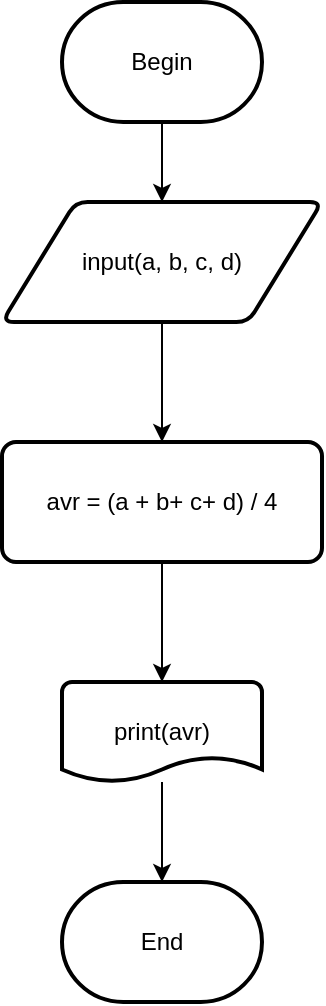 <mxfile version="21.6.5" type="google">
  <diagram name="Страница 1" id="hah2qNzJ0RenmCYeTX4J">
    <mxGraphModel grid="1" page="1" gridSize="10" guides="1" tooltips="1" connect="1" arrows="1" fold="1" pageScale="1" pageWidth="827" pageHeight="1169" math="0" shadow="0">
      <root>
        <mxCell id="0" />
        <mxCell id="1" parent="0" />
        <mxCell id="JowmF_IBUODKSKVMq0S7-14" style="edgeStyle=orthogonalEdgeStyle;rounded=0;orthogonalLoop=1;jettySize=auto;html=1;entryX=0.5;entryY=0;entryDx=0;entryDy=0;" edge="1" parent="1" source="JowmF_IBUODKSKVMq0S7-2" target="JowmF_IBUODKSKVMq0S7-5">
          <mxGeometry relative="1" as="geometry" />
        </mxCell>
        <mxCell id="JowmF_IBUODKSKVMq0S7-2" value="Begin" style="strokeWidth=2;html=1;shape=mxgraph.flowchart.terminator;whiteSpace=wrap;" vertex="1" parent="1">
          <mxGeometry x="350" y="20" width="100" height="60" as="geometry" />
        </mxCell>
        <mxCell id="JowmF_IBUODKSKVMq0S7-15" style="edgeStyle=orthogonalEdgeStyle;rounded=0;orthogonalLoop=1;jettySize=auto;html=1;entryX=0.5;entryY=0;entryDx=0;entryDy=0;" edge="1" parent="1" source="JowmF_IBUODKSKVMq0S7-5" target="JowmF_IBUODKSKVMq0S7-7">
          <mxGeometry relative="1" as="geometry" />
        </mxCell>
        <mxCell id="JowmF_IBUODKSKVMq0S7-5" value="input(a, b, c, d)" style="shape=parallelogram;html=1;strokeWidth=2;perimeter=parallelogramPerimeter;whiteSpace=wrap;rounded=1;arcSize=12;size=0.23;" vertex="1" parent="1">
          <mxGeometry x="320" y="120" width="160" height="60" as="geometry" />
        </mxCell>
        <mxCell id="JowmF_IBUODKSKVMq0S7-16" style="edgeStyle=orthogonalEdgeStyle;rounded=0;orthogonalLoop=1;jettySize=auto;html=1;entryX=0.5;entryY=0;entryDx=0;entryDy=0;entryPerimeter=0;" edge="1" parent="1" source="JowmF_IBUODKSKVMq0S7-7" target="JowmF_IBUODKSKVMq0S7-9">
          <mxGeometry relative="1" as="geometry" />
        </mxCell>
        <mxCell id="JowmF_IBUODKSKVMq0S7-7" value="avr = (a + b+ c+ d) / 4" style="rounded=1;whiteSpace=wrap;html=1;absoluteArcSize=1;arcSize=14;strokeWidth=2;" vertex="1" parent="1">
          <mxGeometry x="320" y="240" width="160" height="60" as="geometry" />
        </mxCell>
        <mxCell id="JowmF_IBUODKSKVMq0S7-13" style="edgeStyle=orthogonalEdgeStyle;rounded=0;orthogonalLoop=1;jettySize=auto;html=1;entryX=0.5;entryY=0;entryDx=0;entryDy=0;entryPerimeter=0;" edge="1" parent="1" source="JowmF_IBUODKSKVMq0S7-9" target="JowmF_IBUODKSKVMq0S7-10">
          <mxGeometry relative="1" as="geometry" />
        </mxCell>
        <mxCell id="JowmF_IBUODKSKVMq0S7-9" value="print(avr)" style="strokeWidth=2;html=1;shape=mxgraph.flowchart.document2;whiteSpace=wrap;size=0.25;" vertex="1" parent="1">
          <mxGeometry x="350" y="360" width="100" height="50" as="geometry" />
        </mxCell>
        <mxCell id="JowmF_IBUODKSKVMq0S7-10" value="End" style="strokeWidth=2;html=1;shape=mxgraph.flowchart.terminator;whiteSpace=wrap;" vertex="1" parent="1">
          <mxGeometry x="350" y="460" width="100" height="60" as="geometry" />
        </mxCell>
      </root>
    </mxGraphModel>
  </diagram>
</mxfile>
